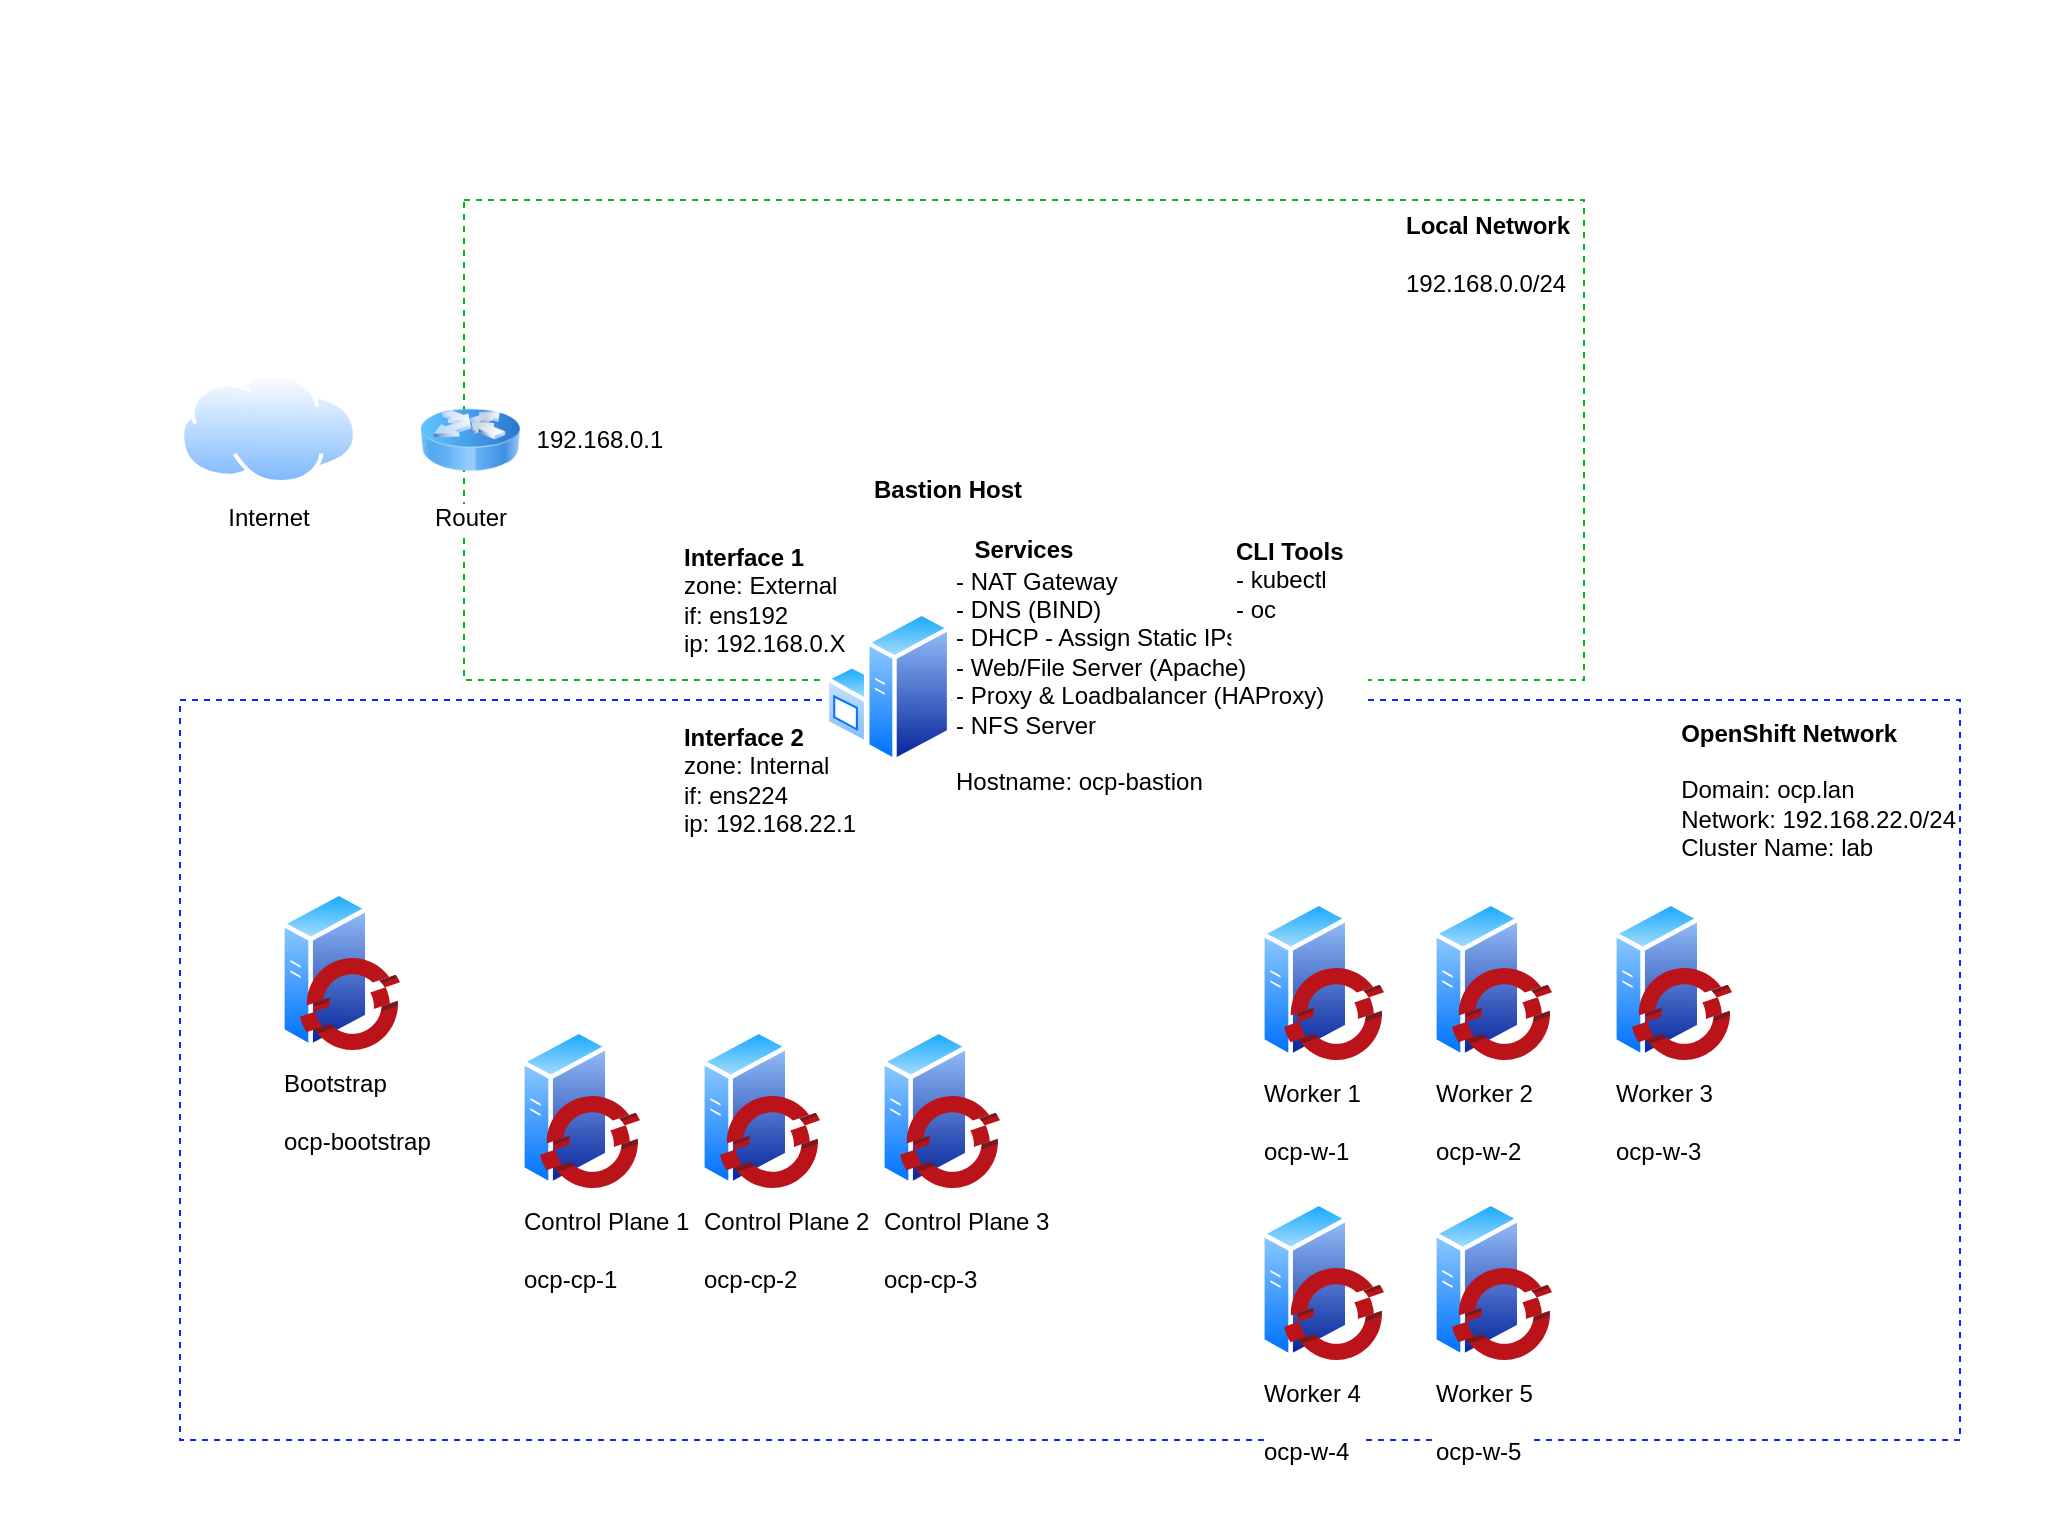 <mxfile version="24.7.16">
  <diagram id="9HnStjpjAljDDnkqj9He" name="Page-1">
    <mxGraphModel dx="1453" dy="1122" grid="1" gridSize="10" guides="1" tooltips="1" connect="1" arrows="1" fold="1" page="1" pageScale="1" pageWidth="1654" pageHeight="1169" math="0" shadow="0">
      <root>
        <mxCell id="0" />
        <mxCell id="1" parent="0" />
        <mxCell id="nJnqooiq6-FVW7L4uHwT-16" value="" style="rounded=0;whiteSpace=wrap;html=1;strokeWidth=1;align=left;fillColor=none;strokeColor=none;" parent="1" vertex="1">
          <mxGeometry x="330" y="60" width="1030" height="760" as="geometry" />
        </mxCell>
        <mxCell id="27pfvI13phsAGXSqU3TV-26" value="" style="rounded=0;whiteSpace=wrap;html=1;dashed=1;strokeColor=#06B817;" parent="1" vertex="1">
          <mxGeometry x="562" y="160" width="560" height="240" as="geometry" />
        </mxCell>
        <mxCell id="27pfvI13phsAGXSqU3TV-3" value="" style="rounded=0;whiteSpace=wrap;html=1;dashed=1;strokeWidth=1;strokeColor=#0526FF;" parent="1" vertex="1">
          <mxGeometry x="420" y="410" width="890" height="370" as="geometry" />
        </mxCell>
        <mxCell id="27pfvI13phsAGXSqU3TV-5" value="" style="group" parent="1" vertex="1" connectable="0">
          <mxGeometry x="590" y="574" width="70" height="80" as="geometry" />
        </mxCell>
        <mxCell id="27pfvI13phsAGXSqU3TV-4" value="Control Plane 1&lt;br&gt;&lt;br&gt;ocp-cp-1" style="aspect=fixed;perimeter=ellipsePerimeter;html=1;align=left;shadow=0;dashed=0;spacingTop=3;image;image=img/lib/active_directory/generic_server.svg;" parent="27pfvI13phsAGXSqU3TV-5" vertex="1">
          <mxGeometry width="44.8" height="80" as="geometry" />
        </mxCell>
        <mxCell id="27pfvI13phsAGXSqU3TV-1" value="" style="aspect=fixed;html=1;points=[];align=center;image;fontSize=12;image=img/lib/mscae/OpenShift.svg;" parent="27pfvI13phsAGXSqU3TV-5" vertex="1">
          <mxGeometry x="10" y="34" width="50" height="46" as="geometry" />
        </mxCell>
        <mxCell id="27pfvI13phsAGXSqU3TV-6" value="" style="group" parent="1" vertex="1" connectable="0">
          <mxGeometry x="680" y="574" width="70" height="80" as="geometry" />
        </mxCell>
        <mxCell id="27pfvI13phsAGXSqU3TV-7" value="Control Plane&amp;nbsp;2&lt;br&gt;&lt;br&gt;ocp-cp-2" style="aspect=fixed;perimeter=ellipsePerimeter;html=1;align=left;shadow=0;dashed=0;spacingTop=3;image;image=img/lib/active_directory/generic_server.svg;" parent="27pfvI13phsAGXSqU3TV-6" vertex="1">
          <mxGeometry width="44.8" height="80" as="geometry" />
        </mxCell>
        <mxCell id="27pfvI13phsAGXSqU3TV-8" value="" style="aspect=fixed;html=1;points=[];align=center;image;fontSize=12;image=img/lib/mscae/OpenShift.svg;" parent="27pfvI13phsAGXSqU3TV-6" vertex="1">
          <mxGeometry x="10" y="34" width="50" height="46" as="geometry" />
        </mxCell>
        <mxCell id="27pfvI13phsAGXSqU3TV-9" value="" style="group" parent="1" vertex="1" connectable="0">
          <mxGeometry x="770" y="574" width="70" height="80" as="geometry" />
        </mxCell>
        <mxCell id="27pfvI13phsAGXSqU3TV-10" value="Control Plane&amp;nbsp;3&lt;br&gt;&lt;br&gt;ocp-cp-3" style="aspect=fixed;perimeter=ellipsePerimeter;html=1;align=left;shadow=0;dashed=0;spacingTop=3;image;image=img/lib/active_directory/generic_server.svg;" parent="27pfvI13phsAGXSqU3TV-9" vertex="1">
          <mxGeometry width="44.8" height="80" as="geometry" />
        </mxCell>
        <mxCell id="27pfvI13phsAGXSqU3TV-11" value="" style="aspect=fixed;html=1;points=[];align=center;image;fontSize=12;image=img/lib/mscae/OpenShift.svg;" parent="27pfvI13phsAGXSqU3TV-9" vertex="1">
          <mxGeometry x="10" y="34" width="50" height="46" as="geometry" />
        </mxCell>
        <mxCell id="27pfvI13phsAGXSqU3TV-13" value="" style="group" parent="1" vertex="1" connectable="0">
          <mxGeometry x="960" y="510" width="70" height="80" as="geometry" />
        </mxCell>
        <mxCell id="27pfvI13phsAGXSqU3TV-14" value="Worker 1&lt;br&gt;&lt;br&gt;ocp-w-1" style="aspect=fixed;perimeter=ellipsePerimeter;html=1;align=left;shadow=0;dashed=0;spacingTop=3;image;image=img/lib/active_directory/generic_server.svg;" parent="27pfvI13phsAGXSqU3TV-13" vertex="1">
          <mxGeometry width="44.8" height="80" as="geometry" />
        </mxCell>
        <mxCell id="27pfvI13phsAGXSqU3TV-15" value="" style="aspect=fixed;html=1;points=[];align=center;image;fontSize=12;image=img/lib/mscae/OpenShift.svg;" parent="27pfvI13phsAGXSqU3TV-13" vertex="1">
          <mxGeometry x="12" y="34" width="50" height="46" as="geometry" />
        </mxCell>
        <mxCell id="27pfvI13phsAGXSqU3TV-16" value="" style="group" parent="1" vertex="1" connectable="0">
          <mxGeometry x="1046" y="510" width="70" height="80" as="geometry" />
        </mxCell>
        <mxCell id="27pfvI13phsAGXSqU3TV-17" value="Worker 2&lt;br&gt;&lt;br&gt;ocp-w-2" style="aspect=fixed;perimeter=ellipsePerimeter;html=1;align=left;shadow=0;dashed=0;spacingTop=3;image;image=img/lib/active_directory/generic_server.svg;" parent="27pfvI13phsAGXSqU3TV-16" vertex="1">
          <mxGeometry width="44.8" height="80" as="geometry" />
        </mxCell>
        <mxCell id="27pfvI13phsAGXSqU3TV-18" value="" style="aspect=fixed;html=1;points=[];align=center;image;fontSize=12;image=img/lib/mscae/OpenShift.svg;" parent="27pfvI13phsAGXSqU3TV-16" vertex="1">
          <mxGeometry x="10" y="34" width="50" height="46" as="geometry" />
        </mxCell>
        <mxCell id="27pfvI13phsAGXSqU3TV-31" value="" style="group" parent="1" vertex="1" connectable="0">
          <mxGeometry x="470" y="505" width="70" height="80" as="geometry" />
        </mxCell>
        <mxCell id="27pfvI13phsAGXSqU3TV-32" value="Bootstrap&lt;br&gt;&lt;br&gt;ocp-bootstrap&amp;nbsp;" style="aspect=fixed;perimeter=ellipsePerimeter;html=1;align=left;shadow=0;dashed=0;spacingTop=3;image;image=img/lib/active_directory/generic_server.svg;" parent="27pfvI13phsAGXSqU3TV-31" vertex="1">
          <mxGeometry width="44.8" height="80" as="geometry" />
        </mxCell>
        <mxCell id="27pfvI13phsAGXSqU3TV-33" value="" style="aspect=fixed;html=1;points=[];align=center;image;fontSize=12;image=img/lib/mscae/OpenShift.svg;" parent="27pfvI13phsAGXSqU3TV-31" vertex="1">
          <mxGeometry x="10" y="34" width="50" height="46" as="geometry" />
        </mxCell>
        <mxCell id="27pfvI13phsAGXSqU3TV-35" value="&lt;div style=&quot;text-align: left&quot;&gt;&lt;span&gt;&lt;b&gt;OpenShift Network&lt;/b&gt;&lt;/span&gt;&lt;/div&gt;&lt;br&gt;&lt;div style=&quot;text-align: left&quot;&gt;&lt;span&gt;Domain: ocp.lan&lt;/span&gt;&lt;/div&gt;&lt;div style=&quot;text-align: left&quot;&gt;&lt;span&gt;Network: 192.168.22.0/24&lt;/span&gt;&lt;/div&gt;&lt;div style=&quot;text-align: left&quot;&gt;&lt;span&gt;Cluster Name: lab&lt;/span&gt;&lt;/div&gt;" style="text;html=1;strokeColor=none;fillColor=none;align=right;verticalAlign=middle;whiteSpace=wrap;rounded=0;dashed=1;" parent="1" vertex="1">
          <mxGeometry x="1165" y="420" width="145" height="70" as="geometry" />
        </mxCell>
        <mxCell id="27pfvI13phsAGXSqU3TV-36" value="&lt;b&gt;Local Network&lt;br&gt;&lt;/b&gt;&lt;br&gt;192.168.0.0/24" style="text;html=1;strokeColor=none;fillColor=none;align=left;verticalAlign=middle;whiteSpace=wrap;rounded=0;dashed=1;" parent="1" vertex="1">
          <mxGeometry x="1031" y="162.13" width="93" height="50" as="geometry" />
        </mxCell>
        <mxCell id="nJnqooiq6-FVW7L4uHwT-9" value="Internet" style="aspect=fixed;perimeter=ellipsePerimeter;html=1;align=center;shadow=0;dashed=0;spacingTop=3;image;image=img/lib/active_directory/internet_cloud.svg;" parent="1" vertex="1">
          <mxGeometry x="420" y="246.25" width="88.49" height="55.75" as="geometry" />
        </mxCell>
        <mxCell id="nJnqooiq6-FVW7L4uHwT-10" value="Router" style="image;html=1;image=img/lib/clip_art/networking/Router_Icon_128x128.png" parent="1" vertex="1">
          <mxGeometry x="540" y="255" width="50" height="50" as="geometry" />
        </mxCell>
        <mxCell id="nJnqooiq6-FVW7L4uHwT-14" value="" style="group" parent="1" vertex="1" connectable="0">
          <mxGeometry x="670" y="295" width="344.0" height="200" as="geometry" />
        </mxCell>
        <mxCell id="27pfvI13phsAGXSqU3TV-29" value="" style="group" parent="nJnqooiq6-FVW7L4uHwT-14" vertex="1" connectable="0">
          <mxGeometry x="64" y="50" width="280.0" height="130" as="geometry" />
        </mxCell>
        <mxCell id="27pfvI13phsAGXSqU3TV-22" value="&lt;b style=&quot;text-align: left ; background-color: rgb(248 , 249 , 250)&quot;&gt;&lt;br&gt;&lt;/b&gt;" style="aspect=fixed;perimeter=ellipsePerimeter;html=1;align=center;shadow=0;dashed=0;spacingTop=3;image;image=img/lib/active_directory/windows_server.svg;imageBackground=#ffffff;" parent="27pfvI13phsAGXSqU3TV-29" vertex="1">
          <mxGeometry x="8.35" y="20" width="63.3" height="77.2" as="geometry" />
        </mxCell>
        <mxCell id="27pfvI13phsAGXSqU3TV-24" value="- NAT Gateway&lt;br&gt;- DNS (BIND)&lt;br&gt;&lt;div&gt;&lt;span&gt;- DHCP - Assign Static IPs&lt;/span&gt;&lt;/div&gt;&lt;div&gt;- Web/File Server (Apache)&lt;span&gt;&lt;br&gt;&lt;/span&gt;&lt;/div&gt;&lt;div&gt;- Proxy &amp;amp; Loadbalancer (HAProxy)&lt;br&gt;&lt;/div&gt;&lt;div&gt;- NFS Server&lt;/div&gt;&lt;div&gt;&lt;br&gt;&lt;/div&gt;&lt;div&gt;Hostname: ocp-bastion&lt;/div&gt;&lt;div&gt;&lt;br&gt;&lt;/div&gt;&lt;div&gt;&lt;br&gt;&lt;/div&gt;" style="text;html=1;strokeColor=none;align=left;verticalAlign=middle;whiteSpace=wrap;rounded=0;fillColor=#ffffff;" parent="27pfvI13phsAGXSqU3TV-29" vertex="1">
          <mxGeometry x="71.65" y="-15" width="208.35" height="170" as="geometry" />
        </mxCell>
        <mxCell id="nJnqooiq6-FVW7L4uHwT-4" value="&lt;b&gt;CLI Tools&lt;br&gt;&lt;/b&gt;- kubectl&lt;br&gt;- oc" style="text;html=1;strokeColor=none;align=left;verticalAlign=middle;whiteSpace=wrap;rounded=0;fillColor=#ffffff;" parent="27pfvI13phsAGXSqU3TV-29" vertex="1">
          <mxGeometry x="211.65" y="-30" width="68.35" height="70" as="geometry" />
        </mxCell>
        <mxCell id="nJnqooiq6-FVW7L4uHwT-7" value="&lt;b&gt;Interface 1&lt;/b&gt;&lt;br&gt;zone: External&lt;br&gt;if: ens192&lt;br&gt;ip: 192.168.0.X" style="text;html=1;strokeColor=none;fillColor=none;align=left;verticalAlign=middle;whiteSpace=wrap;rounded=0;" parent="nJnqooiq6-FVW7L4uHwT-14" vertex="1">
          <mxGeometry y="30" width="100" height="70" as="geometry" />
        </mxCell>
        <mxCell id="nJnqooiq6-FVW7L4uHwT-8" value="&lt;div style=&quot;text-align: left&quot;&gt;&lt;span&gt;&lt;b&gt;Interface 2&lt;/b&gt;&lt;/span&gt;&lt;/div&gt;&lt;div style=&quot;text-align: left&quot;&gt;&lt;span&gt;zone: Internal&lt;/span&gt;&lt;/div&gt;&lt;div style=&quot;text-align: left&quot;&gt;if: ens224&lt;/div&gt;&lt;div style=&quot;text-align: left&quot;&gt;&lt;span&gt;ip: 192.168.22.1&lt;/span&gt;&lt;/div&gt;" style="text;html=1;strokeColor=none;fillColor=none;align=center;verticalAlign=middle;whiteSpace=wrap;rounded=0;" parent="nJnqooiq6-FVW7L4uHwT-14" vertex="1">
          <mxGeometry y="115" width="90" height="80" as="geometry" />
        </mxCell>
        <mxCell id="nJnqooiq6-FVW7L4uHwT-13" value="&lt;b&gt;Bastion Host&lt;/b&gt;" style="text;html=1;strokeColor=none;fillColor=none;align=center;verticalAlign=middle;whiteSpace=wrap;rounded=0;" parent="nJnqooiq6-FVW7L4uHwT-14" vertex="1">
          <mxGeometry x="94" width="80" height="20" as="geometry" />
        </mxCell>
        <mxCell id="27pfvI13phsAGXSqU3TV-28" value="&lt;b style=&quot;text-align: left&quot;&gt;Services&lt;/b&gt;" style="text;html=1;strokeColor=none;fillColor=none;align=center;verticalAlign=middle;whiteSpace=wrap;rounded=0;dashed=1;" parent="nJnqooiq6-FVW7L4uHwT-14" vertex="1">
          <mxGeometry x="137" y="30" width="70" height="20" as="geometry" />
        </mxCell>
        <mxCell id="0kvXB5DdNPEwONpDuKU6-2" value="192.168.0.1" style="text;html=1;strokeColor=none;fillColor=none;align=center;verticalAlign=middle;whiteSpace=wrap;rounded=0;" parent="1" vertex="1">
          <mxGeometry x="610" y="270" width="40" height="20" as="geometry" />
        </mxCell>
        <mxCell id="UeENScP7uwlF5vkQ0Tc6-1" value="" style="group" vertex="1" connectable="0" parent="1">
          <mxGeometry x="1136" y="510" width="70" height="80" as="geometry" />
        </mxCell>
        <mxCell id="UeENScP7uwlF5vkQ0Tc6-2" value="Worker 3&lt;br&gt;&lt;br&gt;ocp-w-3" style="aspect=fixed;perimeter=ellipsePerimeter;html=1;align=left;shadow=0;dashed=0;spacingTop=3;image;image=img/lib/active_directory/generic_server.svg;" vertex="1" parent="UeENScP7uwlF5vkQ0Tc6-1">
          <mxGeometry width="44.8" height="80" as="geometry" />
        </mxCell>
        <mxCell id="UeENScP7uwlF5vkQ0Tc6-3" value="" style="aspect=fixed;html=1;points=[];align=center;image;fontSize=12;image=img/lib/mscae/OpenShift.svg;" vertex="1" parent="UeENScP7uwlF5vkQ0Tc6-1">
          <mxGeometry x="10" y="34" width="50" height="46" as="geometry" />
        </mxCell>
        <mxCell id="UeENScP7uwlF5vkQ0Tc6-4" value="" style="group" vertex="1" connectable="0" parent="1">
          <mxGeometry x="960" y="660" width="70" height="80" as="geometry" />
        </mxCell>
        <mxCell id="UeENScP7uwlF5vkQ0Tc6-5" value="Worker 4&lt;br&gt;&lt;br&gt;ocp-w-4" style="aspect=fixed;perimeter=ellipsePerimeter;html=1;align=left;shadow=0;dashed=0;spacingTop=3;image;image=img/lib/active_directory/generic_server.svg;" vertex="1" parent="UeENScP7uwlF5vkQ0Tc6-4">
          <mxGeometry width="44.8" height="80" as="geometry" />
        </mxCell>
        <mxCell id="UeENScP7uwlF5vkQ0Tc6-6" value="" style="aspect=fixed;html=1;points=[];align=center;image;fontSize=12;image=img/lib/mscae/OpenShift.svg;" vertex="1" parent="UeENScP7uwlF5vkQ0Tc6-4">
          <mxGeometry x="12" y="34" width="50" height="46" as="geometry" />
        </mxCell>
        <mxCell id="UeENScP7uwlF5vkQ0Tc6-7" value="" style="group" vertex="1" connectable="0" parent="1">
          <mxGeometry x="1046" y="660" width="70" height="80" as="geometry" />
        </mxCell>
        <mxCell id="UeENScP7uwlF5vkQ0Tc6-8" value="Worker 5&lt;br&gt;&lt;br&gt;ocp-w-5" style="aspect=fixed;perimeter=ellipsePerimeter;html=1;align=left;shadow=0;dashed=0;spacingTop=3;image;image=img/lib/active_directory/generic_server.svg;" vertex="1" parent="UeENScP7uwlF5vkQ0Tc6-7">
          <mxGeometry width="44.8" height="80" as="geometry" />
        </mxCell>
        <mxCell id="UeENScP7uwlF5vkQ0Tc6-9" value="" style="aspect=fixed;html=1;points=[];align=center;image;fontSize=12;image=img/lib/mscae/OpenShift.svg;" vertex="1" parent="UeENScP7uwlF5vkQ0Tc6-7">
          <mxGeometry x="10" y="34" width="50" height="46" as="geometry" />
        </mxCell>
      </root>
    </mxGraphModel>
  </diagram>
</mxfile>
